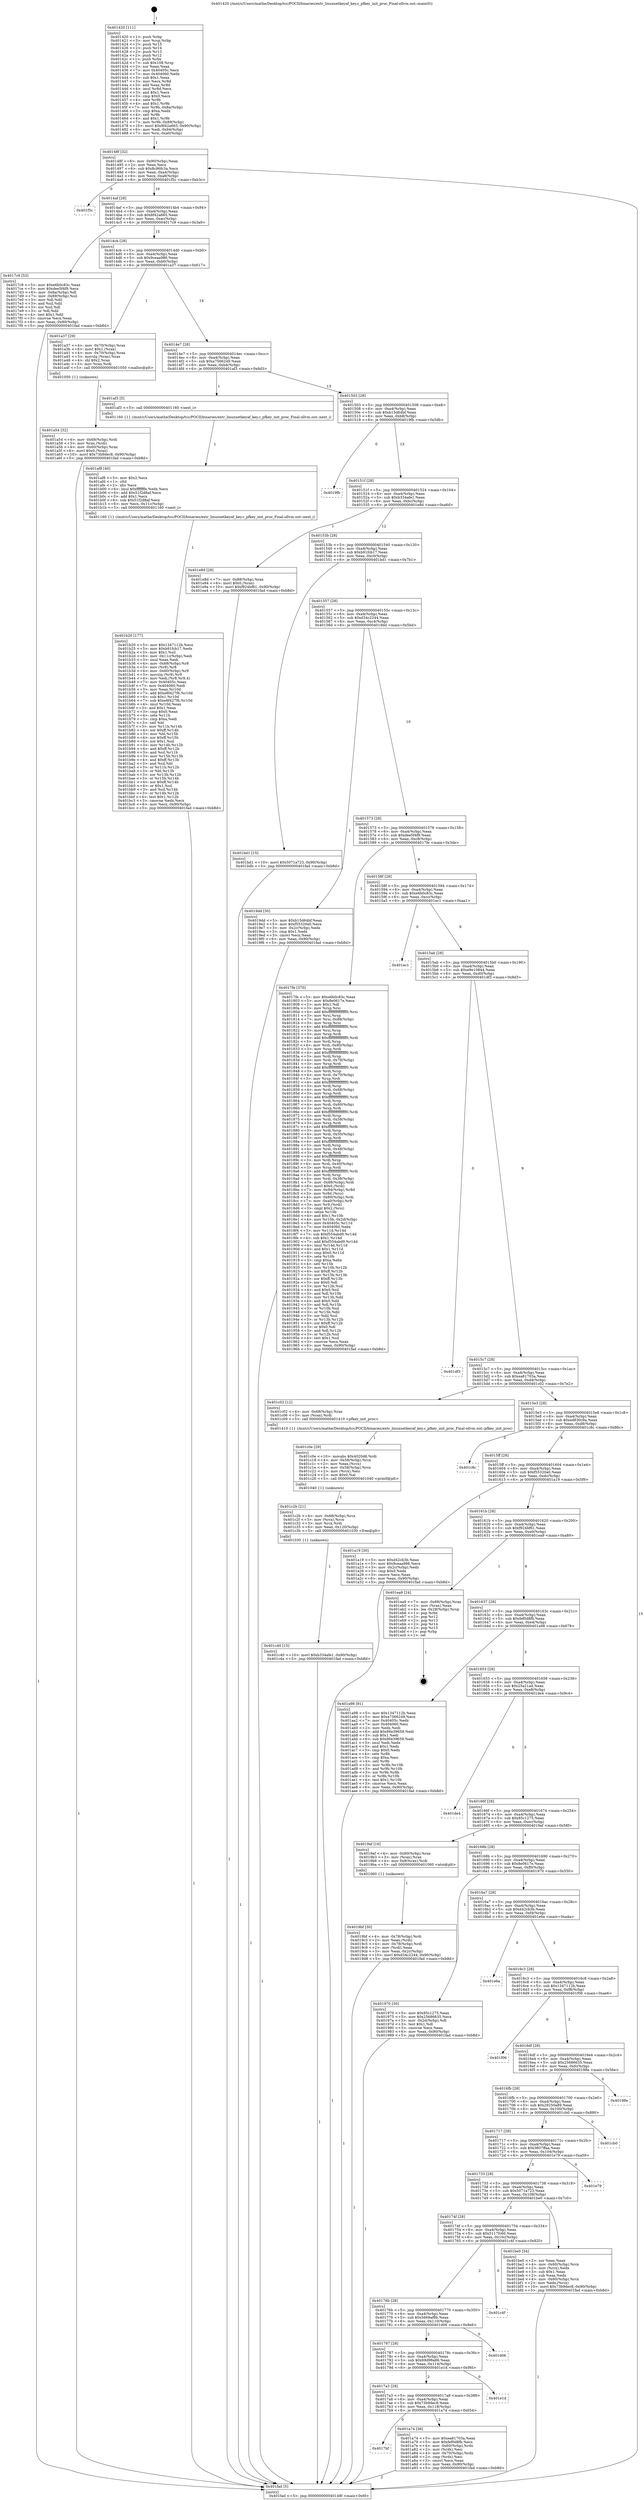 digraph "0x401420" {
  label = "0x401420 (/mnt/c/Users/mathe/Desktop/tcc/POCII/binaries/extr_linuxnetkeyaf_key.c_pfkey_init_proc_Final-ollvm.out::main(0))"
  labelloc = "t"
  node[shape=record]

  Entry [label="",width=0.3,height=0.3,shape=circle,fillcolor=black,style=filled]
  "0x40148f" [label="{
     0x40148f [32]\l
     | [instrs]\l
     &nbsp;&nbsp;0x40148f \<+6\>: mov -0x90(%rbp),%eax\l
     &nbsp;&nbsp;0x401495 \<+2\>: mov %eax,%ecx\l
     &nbsp;&nbsp;0x401497 \<+6\>: sub $0x8c96fc3a,%ecx\l
     &nbsp;&nbsp;0x40149d \<+6\>: mov %eax,-0xa4(%rbp)\l
     &nbsp;&nbsp;0x4014a3 \<+6\>: mov %ecx,-0xa8(%rbp)\l
     &nbsp;&nbsp;0x4014a9 \<+6\>: je 0000000000401f5c \<main+0xb3c\>\l
  }"]
  "0x401f5c" [label="{
     0x401f5c\l
  }", style=dashed]
  "0x4014af" [label="{
     0x4014af [28]\l
     | [instrs]\l
     &nbsp;&nbsp;0x4014af \<+5\>: jmp 00000000004014b4 \<main+0x94\>\l
     &nbsp;&nbsp;0x4014b4 \<+6\>: mov -0xa4(%rbp),%eax\l
     &nbsp;&nbsp;0x4014ba \<+5\>: sub $0x8f42a665,%eax\l
     &nbsp;&nbsp;0x4014bf \<+6\>: mov %eax,-0xac(%rbp)\l
     &nbsp;&nbsp;0x4014c5 \<+6\>: je 00000000004017c9 \<main+0x3a9\>\l
  }"]
  Exit [label="",width=0.3,height=0.3,shape=circle,fillcolor=black,style=filled,peripheries=2]
  "0x4017c9" [label="{
     0x4017c9 [53]\l
     | [instrs]\l
     &nbsp;&nbsp;0x4017c9 \<+5\>: mov $0xe6b0c83c,%eax\l
     &nbsp;&nbsp;0x4017ce \<+5\>: mov $0xdee5f4f9,%ecx\l
     &nbsp;&nbsp;0x4017d3 \<+6\>: mov -0x8a(%rbp),%dl\l
     &nbsp;&nbsp;0x4017d9 \<+7\>: mov -0x89(%rbp),%sil\l
     &nbsp;&nbsp;0x4017e0 \<+3\>: mov %dl,%dil\l
     &nbsp;&nbsp;0x4017e3 \<+3\>: and %sil,%dil\l
     &nbsp;&nbsp;0x4017e6 \<+3\>: xor %sil,%dl\l
     &nbsp;&nbsp;0x4017e9 \<+3\>: or %dl,%dil\l
     &nbsp;&nbsp;0x4017ec \<+4\>: test $0x1,%dil\l
     &nbsp;&nbsp;0x4017f0 \<+3\>: cmovne %ecx,%eax\l
     &nbsp;&nbsp;0x4017f3 \<+6\>: mov %eax,-0x90(%rbp)\l
     &nbsp;&nbsp;0x4017f9 \<+5\>: jmp 0000000000401fad \<main+0xb8d\>\l
  }"]
  "0x4014cb" [label="{
     0x4014cb [28]\l
     | [instrs]\l
     &nbsp;&nbsp;0x4014cb \<+5\>: jmp 00000000004014d0 \<main+0xb0\>\l
     &nbsp;&nbsp;0x4014d0 \<+6\>: mov -0xa4(%rbp),%eax\l
     &nbsp;&nbsp;0x4014d6 \<+5\>: sub $0x9ceaa986,%eax\l
     &nbsp;&nbsp;0x4014db \<+6\>: mov %eax,-0xb0(%rbp)\l
     &nbsp;&nbsp;0x4014e1 \<+6\>: je 0000000000401a37 \<main+0x617\>\l
  }"]
  "0x401fad" [label="{
     0x401fad [5]\l
     | [instrs]\l
     &nbsp;&nbsp;0x401fad \<+5\>: jmp 000000000040148f \<main+0x6f\>\l
  }"]
  "0x401420" [label="{
     0x401420 [111]\l
     | [instrs]\l
     &nbsp;&nbsp;0x401420 \<+1\>: push %rbp\l
     &nbsp;&nbsp;0x401421 \<+3\>: mov %rsp,%rbp\l
     &nbsp;&nbsp;0x401424 \<+2\>: push %r15\l
     &nbsp;&nbsp;0x401426 \<+2\>: push %r14\l
     &nbsp;&nbsp;0x401428 \<+2\>: push %r13\l
     &nbsp;&nbsp;0x40142a \<+2\>: push %r12\l
     &nbsp;&nbsp;0x40142c \<+1\>: push %rbx\l
     &nbsp;&nbsp;0x40142d \<+7\>: sub $0x108,%rsp\l
     &nbsp;&nbsp;0x401434 \<+2\>: xor %eax,%eax\l
     &nbsp;&nbsp;0x401436 \<+7\>: mov 0x40405c,%ecx\l
     &nbsp;&nbsp;0x40143d \<+7\>: mov 0x404060,%edx\l
     &nbsp;&nbsp;0x401444 \<+3\>: sub $0x1,%eax\l
     &nbsp;&nbsp;0x401447 \<+3\>: mov %ecx,%r8d\l
     &nbsp;&nbsp;0x40144a \<+3\>: add %eax,%r8d\l
     &nbsp;&nbsp;0x40144d \<+4\>: imul %r8d,%ecx\l
     &nbsp;&nbsp;0x401451 \<+3\>: and $0x1,%ecx\l
     &nbsp;&nbsp;0x401454 \<+3\>: cmp $0x0,%ecx\l
     &nbsp;&nbsp;0x401457 \<+4\>: sete %r9b\l
     &nbsp;&nbsp;0x40145b \<+4\>: and $0x1,%r9b\l
     &nbsp;&nbsp;0x40145f \<+7\>: mov %r9b,-0x8a(%rbp)\l
     &nbsp;&nbsp;0x401466 \<+3\>: cmp $0xa,%edx\l
     &nbsp;&nbsp;0x401469 \<+4\>: setl %r9b\l
     &nbsp;&nbsp;0x40146d \<+4\>: and $0x1,%r9b\l
     &nbsp;&nbsp;0x401471 \<+7\>: mov %r9b,-0x89(%rbp)\l
     &nbsp;&nbsp;0x401478 \<+10\>: movl $0x8f42a665,-0x90(%rbp)\l
     &nbsp;&nbsp;0x401482 \<+6\>: mov %edi,-0x94(%rbp)\l
     &nbsp;&nbsp;0x401488 \<+7\>: mov %rsi,-0xa0(%rbp)\l
  }"]
  "0x401c40" [label="{
     0x401c40 [15]\l
     | [instrs]\l
     &nbsp;&nbsp;0x401c40 \<+10\>: movl $0xb334afe1,-0x90(%rbp)\l
     &nbsp;&nbsp;0x401c4a \<+5\>: jmp 0000000000401fad \<main+0xb8d\>\l
  }"]
  "0x401a37" [label="{
     0x401a37 [29]\l
     | [instrs]\l
     &nbsp;&nbsp;0x401a37 \<+4\>: mov -0x70(%rbp),%rax\l
     &nbsp;&nbsp;0x401a3b \<+6\>: movl $0x1,(%rax)\l
     &nbsp;&nbsp;0x401a41 \<+4\>: mov -0x70(%rbp),%rax\l
     &nbsp;&nbsp;0x401a45 \<+3\>: movslq (%rax),%rax\l
     &nbsp;&nbsp;0x401a48 \<+4\>: shl $0x2,%rax\l
     &nbsp;&nbsp;0x401a4c \<+3\>: mov %rax,%rdi\l
     &nbsp;&nbsp;0x401a4f \<+5\>: call 0000000000401050 \<malloc@plt\>\l
     | [calls]\l
     &nbsp;&nbsp;0x401050 \{1\} (unknown)\l
  }"]
  "0x4014e7" [label="{
     0x4014e7 [28]\l
     | [instrs]\l
     &nbsp;&nbsp;0x4014e7 \<+5\>: jmp 00000000004014ec \<main+0xcc\>\l
     &nbsp;&nbsp;0x4014ec \<+6\>: mov -0xa4(%rbp),%eax\l
     &nbsp;&nbsp;0x4014f2 \<+5\>: sub $0xa7566249,%eax\l
     &nbsp;&nbsp;0x4014f7 \<+6\>: mov %eax,-0xb4(%rbp)\l
     &nbsp;&nbsp;0x4014fd \<+6\>: je 0000000000401af3 \<main+0x6d3\>\l
  }"]
  "0x401c2b" [label="{
     0x401c2b [21]\l
     | [instrs]\l
     &nbsp;&nbsp;0x401c2b \<+4\>: mov -0x68(%rbp),%rcx\l
     &nbsp;&nbsp;0x401c2f \<+3\>: mov (%rcx),%rcx\l
     &nbsp;&nbsp;0x401c32 \<+3\>: mov %rcx,%rdi\l
     &nbsp;&nbsp;0x401c35 \<+6\>: mov %eax,-0x120(%rbp)\l
     &nbsp;&nbsp;0x401c3b \<+5\>: call 0000000000401030 \<free@plt\>\l
     | [calls]\l
     &nbsp;&nbsp;0x401030 \{1\} (unknown)\l
  }"]
  "0x401af3" [label="{
     0x401af3 [5]\l
     | [instrs]\l
     &nbsp;&nbsp;0x401af3 \<+5\>: call 0000000000401160 \<next_i\>\l
     | [calls]\l
     &nbsp;&nbsp;0x401160 \{1\} (/mnt/c/Users/mathe/Desktop/tcc/POCII/binaries/extr_linuxnetkeyaf_key.c_pfkey_init_proc_Final-ollvm.out::next_i)\l
  }"]
  "0x401503" [label="{
     0x401503 [28]\l
     | [instrs]\l
     &nbsp;&nbsp;0x401503 \<+5\>: jmp 0000000000401508 \<main+0xe8\>\l
     &nbsp;&nbsp;0x401508 \<+6\>: mov -0xa4(%rbp),%eax\l
     &nbsp;&nbsp;0x40150e \<+5\>: sub $0xb15d64bf,%eax\l
     &nbsp;&nbsp;0x401513 \<+6\>: mov %eax,-0xb8(%rbp)\l
     &nbsp;&nbsp;0x401519 \<+6\>: je 00000000004019fb \<main+0x5db\>\l
  }"]
  "0x401c0e" [label="{
     0x401c0e [29]\l
     | [instrs]\l
     &nbsp;&nbsp;0x401c0e \<+10\>: movabs $0x4020d6,%rdi\l
     &nbsp;&nbsp;0x401c18 \<+4\>: mov -0x58(%rbp),%rcx\l
     &nbsp;&nbsp;0x401c1c \<+2\>: mov %eax,(%rcx)\l
     &nbsp;&nbsp;0x401c1e \<+4\>: mov -0x58(%rbp),%rcx\l
     &nbsp;&nbsp;0x401c22 \<+2\>: mov (%rcx),%esi\l
     &nbsp;&nbsp;0x401c24 \<+2\>: mov $0x0,%al\l
     &nbsp;&nbsp;0x401c26 \<+5\>: call 0000000000401040 \<printf@plt\>\l
     | [calls]\l
     &nbsp;&nbsp;0x401040 \{1\} (unknown)\l
  }"]
  "0x4019fb" [label="{
     0x4019fb\l
  }", style=dashed]
  "0x40151f" [label="{
     0x40151f [28]\l
     | [instrs]\l
     &nbsp;&nbsp;0x40151f \<+5\>: jmp 0000000000401524 \<main+0x104\>\l
     &nbsp;&nbsp;0x401524 \<+6\>: mov -0xa4(%rbp),%eax\l
     &nbsp;&nbsp;0x40152a \<+5\>: sub $0xb334afe1,%eax\l
     &nbsp;&nbsp;0x40152f \<+6\>: mov %eax,-0xbc(%rbp)\l
     &nbsp;&nbsp;0x401535 \<+6\>: je 0000000000401e8d \<main+0xa6d\>\l
  }"]
  "0x401b20" [label="{
     0x401b20 [177]\l
     | [instrs]\l
     &nbsp;&nbsp;0x401b20 \<+5\>: mov $0x1347112b,%ecx\l
     &nbsp;&nbsp;0x401b25 \<+5\>: mov $0xb91fcb17,%edx\l
     &nbsp;&nbsp;0x401b2a \<+3\>: mov $0x1,%sil\l
     &nbsp;&nbsp;0x401b2d \<+6\>: mov -0x11c(%rbp),%edi\l
     &nbsp;&nbsp;0x401b33 \<+3\>: imul %eax,%edi\l
     &nbsp;&nbsp;0x401b36 \<+4\>: mov -0x68(%rbp),%r8\l
     &nbsp;&nbsp;0x401b3a \<+3\>: mov (%r8),%r8\l
     &nbsp;&nbsp;0x401b3d \<+4\>: mov -0x60(%rbp),%r9\l
     &nbsp;&nbsp;0x401b41 \<+3\>: movslq (%r9),%r9\l
     &nbsp;&nbsp;0x401b44 \<+4\>: mov %edi,(%r8,%r9,4)\l
     &nbsp;&nbsp;0x401b48 \<+7\>: mov 0x40405c,%eax\l
     &nbsp;&nbsp;0x401b4f \<+7\>: mov 0x404060,%edi\l
     &nbsp;&nbsp;0x401b56 \<+3\>: mov %eax,%r10d\l
     &nbsp;&nbsp;0x401b59 \<+7\>: add $0xe8f427f6,%r10d\l
     &nbsp;&nbsp;0x401b60 \<+4\>: sub $0x1,%r10d\l
     &nbsp;&nbsp;0x401b64 \<+7\>: sub $0xe8f427f6,%r10d\l
     &nbsp;&nbsp;0x401b6b \<+4\>: imul %r10d,%eax\l
     &nbsp;&nbsp;0x401b6f \<+3\>: and $0x1,%eax\l
     &nbsp;&nbsp;0x401b72 \<+3\>: cmp $0x0,%eax\l
     &nbsp;&nbsp;0x401b75 \<+4\>: sete %r11b\l
     &nbsp;&nbsp;0x401b79 \<+3\>: cmp $0xa,%edi\l
     &nbsp;&nbsp;0x401b7c \<+3\>: setl %bl\l
     &nbsp;&nbsp;0x401b7f \<+3\>: mov %r11b,%r14b\l
     &nbsp;&nbsp;0x401b82 \<+4\>: xor $0xff,%r14b\l
     &nbsp;&nbsp;0x401b86 \<+3\>: mov %bl,%r15b\l
     &nbsp;&nbsp;0x401b89 \<+4\>: xor $0xff,%r15b\l
     &nbsp;&nbsp;0x401b8d \<+4\>: xor $0x1,%sil\l
     &nbsp;&nbsp;0x401b91 \<+3\>: mov %r14b,%r12b\l
     &nbsp;&nbsp;0x401b94 \<+4\>: and $0xff,%r12b\l
     &nbsp;&nbsp;0x401b98 \<+3\>: and %sil,%r11b\l
     &nbsp;&nbsp;0x401b9b \<+3\>: mov %r15b,%r13b\l
     &nbsp;&nbsp;0x401b9e \<+4\>: and $0xff,%r13b\l
     &nbsp;&nbsp;0x401ba2 \<+3\>: and %sil,%bl\l
     &nbsp;&nbsp;0x401ba5 \<+3\>: or %r11b,%r12b\l
     &nbsp;&nbsp;0x401ba8 \<+3\>: or %bl,%r13b\l
     &nbsp;&nbsp;0x401bab \<+3\>: xor %r13b,%r12b\l
     &nbsp;&nbsp;0x401bae \<+3\>: or %r15b,%r14b\l
     &nbsp;&nbsp;0x401bb1 \<+4\>: xor $0xff,%r14b\l
     &nbsp;&nbsp;0x401bb5 \<+4\>: or $0x1,%sil\l
     &nbsp;&nbsp;0x401bb9 \<+3\>: and %sil,%r14b\l
     &nbsp;&nbsp;0x401bbc \<+3\>: or %r14b,%r12b\l
     &nbsp;&nbsp;0x401bbf \<+4\>: test $0x1,%r12b\l
     &nbsp;&nbsp;0x401bc3 \<+3\>: cmovne %edx,%ecx\l
     &nbsp;&nbsp;0x401bc6 \<+6\>: mov %ecx,-0x90(%rbp)\l
     &nbsp;&nbsp;0x401bcc \<+5\>: jmp 0000000000401fad \<main+0xb8d\>\l
  }"]
  "0x401e8d" [label="{
     0x401e8d [28]\l
     | [instrs]\l
     &nbsp;&nbsp;0x401e8d \<+7\>: mov -0x88(%rbp),%rax\l
     &nbsp;&nbsp;0x401e94 \<+6\>: movl $0x0,(%rax)\l
     &nbsp;&nbsp;0x401e9a \<+10\>: movl $0xf924bf61,-0x90(%rbp)\l
     &nbsp;&nbsp;0x401ea4 \<+5\>: jmp 0000000000401fad \<main+0xb8d\>\l
  }"]
  "0x40153b" [label="{
     0x40153b [28]\l
     | [instrs]\l
     &nbsp;&nbsp;0x40153b \<+5\>: jmp 0000000000401540 \<main+0x120\>\l
     &nbsp;&nbsp;0x401540 \<+6\>: mov -0xa4(%rbp),%eax\l
     &nbsp;&nbsp;0x401546 \<+5\>: sub $0xb91fcb17,%eax\l
     &nbsp;&nbsp;0x40154b \<+6\>: mov %eax,-0xc0(%rbp)\l
     &nbsp;&nbsp;0x401551 \<+6\>: je 0000000000401bd1 \<main+0x7b1\>\l
  }"]
  "0x401af8" [label="{
     0x401af8 [40]\l
     | [instrs]\l
     &nbsp;&nbsp;0x401af8 \<+5\>: mov $0x2,%ecx\l
     &nbsp;&nbsp;0x401afd \<+1\>: cltd\l
     &nbsp;&nbsp;0x401afe \<+2\>: idiv %ecx\l
     &nbsp;&nbsp;0x401b00 \<+6\>: imul $0xfffffffe,%edx,%ecx\l
     &nbsp;&nbsp;0x401b06 \<+6\>: add $0x51f2d8af,%ecx\l
     &nbsp;&nbsp;0x401b0c \<+3\>: add $0x1,%ecx\l
     &nbsp;&nbsp;0x401b0f \<+6\>: sub $0x51f2d8af,%ecx\l
     &nbsp;&nbsp;0x401b15 \<+6\>: mov %ecx,-0x11c(%rbp)\l
     &nbsp;&nbsp;0x401b1b \<+5\>: call 0000000000401160 \<next_i\>\l
     | [calls]\l
     &nbsp;&nbsp;0x401160 \{1\} (/mnt/c/Users/mathe/Desktop/tcc/POCII/binaries/extr_linuxnetkeyaf_key.c_pfkey_init_proc_Final-ollvm.out::next_i)\l
  }"]
  "0x401bd1" [label="{
     0x401bd1 [15]\l
     | [instrs]\l
     &nbsp;&nbsp;0x401bd1 \<+10\>: movl $0x5071a723,-0x90(%rbp)\l
     &nbsp;&nbsp;0x401bdb \<+5\>: jmp 0000000000401fad \<main+0xb8d\>\l
  }"]
  "0x401557" [label="{
     0x401557 [28]\l
     | [instrs]\l
     &nbsp;&nbsp;0x401557 \<+5\>: jmp 000000000040155c \<main+0x13c\>\l
     &nbsp;&nbsp;0x40155c \<+6\>: mov -0xa4(%rbp),%eax\l
     &nbsp;&nbsp;0x401562 \<+5\>: sub $0xd34c2244,%eax\l
     &nbsp;&nbsp;0x401567 \<+6\>: mov %eax,-0xc4(%rbp)\l
     &nbsp;&nbsp;0x40156d \<+6\>: je 00000000004019dd \<main+0x5bd\>\l
  }"]
  "0x4017bf" [label="{
     0x4017bf\l
  }", style=dashed]
  "0x4019dd" [label="{
     0x4019dd [30]\l
     | [instrs]\l
     &nbsp;&nbsp;0x4019dd \<+5\>: mov $0xb15d64bf,%eax\l
     &nbsp;&nbsp;0x4019e2 \<+5\>: mov $0xf55320a0,%ecx\l
     &nbsp;&nbsp;0x4019e7 \<+3\>: mov -0x2c(%rbp),%edx\l
     &nbsp;&nbsp;0x4019ea \<+3\>: cmp $0x1,%edx\l
     &nbsp;&nbsp;0x4019ed \<+3\>: cmovl %ecx,%eax\l
     &nbsp;&nbsp;0x4019f0 \<+6\>: mov %eax,-0x90(%rbp)\l
     &nbsp;&nbsp;0x4019f6 \<+5\>: jmp 0000000000401fad \<main+0xb8d\>\l
  }"]
  "0x401573" [label="{
     0x401573 [28]\l
     | [instrs]\l
     &nbsp;&nbsp;0x401573 \<+5\>: jmp 0000000000401578 \<main+0x158\>\l
     &nbsp;&nbsp;0x401578 \<+6\>: mov -0xa4(%rbp),%eax\l
     &nbsp;&nbsp;0x40157e \<+5\>: sub $0xdee5f4f9,%eax\l
     &nbsp;&nbsp;0x401583 \<+6\>: mov %eax,-0xc8(%rbp)\l
     &nbsp;&nbsp;0x401589 \<+6\>: je 00000000004017fe \<main+0x3de\>\l
  }"]
  "0x401a74" [label="{
     0x401a74 [36]\l
     | [instrs]\l
     &nbsp;&nbsp;0x401a74 \<+5\>: mov $0xea81703a,%eax\l
     &nbsp;&nbsp;0x401a79 \<+5\>: mov $0xfef0d8fb,%ecx\l
     &nbsp;&nbsp;0x401a7e \<+4\>: mov -0x60(%rbp),%rdx\l
     &nbsp;&nbsp;0x401a82 \<+2\>: mov (%rdx),%esi\l
     &nbsp;&nbsp;0x401a84 \<+4\>: mov -0x70(%rbp),%rdx\l
     &nbsp;&nbsp;0x401a88 \<+2\>: cmp (%rdx),%esi\l
     &nbsp;&nbsp;0x401a8a \<+3\>: cmovl %ecx,%eax\l
     &nbsp;&nbsp;0x401a8d \<+6\>: mov %eax,-0x90(%rbp)\l
     &nbsp;&nbsp;0x401a93 \<+5\>: jmp 0000000000401fad \<main+0xb8d\>\l
  }"]
  "0x4017fe" [label="{
     0x4017fe [370]\l
     | [instrs]\l
     &nbsp;&nbsp;0x4017fe \<+5\>: mov $0xe6b0c83c,%eax\l
     &nbsp;&nbsp;0x401803 \<+5\>: mov $0x8e0617e,%ecx\l
     &nbsp;&nbsp;0x401808 \<+2\>: mov $0x1,%dl\l
     &nbsp;&nbsp;0x40180a \<+3\>: mov %rsp,%rsi\l
     &nbsp;&nbsp;0x40180d \<+4\>: add $0xfffffffffffffff0,%rsi\l
     &nbsp;&nbsp;0x401811 \<+3\>: mov %rsi,%rsp\l
     &nbsp;&nbsp;0x401814 \<+7\>: mov %rsi,-0x88(%rbp)\l
     &nbsp;&nbsp;0x40181b \<+3\>: mov %rsp,%rsi\l
     &nbsp;&nbsp;0x40181e \<+4\>: add $0xfffffffffffffff0,%rsi\l
     &nbsp;&nbsp;0x401822 \<+3\>: mov %rsi,%rsp\l
     &nbsp;&nbsp;0x401825 \<+3\>: mov %rsp,%rdi\l
     &nbsp;&nbsp;0x401828 \<+4\>: add $0xfffffffffffffff0,%rdi\l
     &nbsp;&nbsp;0x40182c \<+3\>: mov %rdi,%rsp\l
     &nbsp;&nbsp;0x40182f \<+4\>: mov %rdi,-0x80(%rbp)\l
     &nbsp;&nbsp;0x401833 \<+3\>: mov %rsp,%rdi\l
     &nbsp;&nbsp;0x401836 \<+4\>: add $0xfffffffffffffff0,%rdi\l
     &nbsp;&nbsp;0x40183a \<+3\>: mov %rdi,%rsp\l
     &nbsp;&nbsp;0x40183d \<+4\>: mov %rdi,-0x78(%rbp)\l
     &nbsp;&nbsp;0x401841 \<+3\>: mov %rsp,%rdi\l
     &nbsp;&nbsp;0x401844 \<+4\>: add $0xfffffffffffffff0,%rdi\l
     &nbsp;&nbsp;0x401848 \<+3\>: mov %rdi,%rsp\l
     &nbsp;&nbsp;0x40184b \<+4\>: mov %rdi,-0x70(%rbp)\l
     &nbsp;&nbsp;0x40184f \<+3\>: mov %rsp,%rdi\l
     &nbsp;&nbsp;0x401852 \<+4\>: add $0xfffffffffffffff0,%rdi\l
     &nbsp;&nbsp;0x401856 \<+3\>: mov %rdi,%rsp\l
     &nbsp;&nbsp;0x401859 \<+4\>: mov %rdi,-0x68(%rbp)\l
     &nbsp;&nbsp;0x40185d \<+3\>: mov %rsp,%rdi\l
     &nbsp;&nbsp;0x401860 \<+4\>: add $0xfffffffffffffff0,%rdi\l
     &nbsp;&nbsp;0x401864 \<+3\>: mov %rdi,%rsp\l
     &nbsp;&nbsp;0x401867 \<+4\>: mov %rdi,-0x60(%rbp)\l
     &nbsp;&nbsp;0x40186b \<+3\>: mov %rsp,%rdi\l
     &nbsp;&nbsp;0x40186e \<+4\>: add $0xfffffffffffffff0,%rdi\l
     &nbsp;&nbsp;0x401872 \<+3\>: mov %rdi,%rsp\l
     &nbsp;&nbsp;0x401875 \<+4\>: mov %rdi,-0x58(%rbp)\l
     &nbsp;&nbsp;0x401879 \<+3\>: mov %rsp,%rdi\l
     &nbsp;&nbsp;0x40187c \<+4\>: add $0xfffffffffffffff0,%rdi\l
     &nbsp;&nbsp;0x401880 \<+3\>: mov %rdi,%rsp\l
     &nbsp;&nbsp;0x401883 \<+4\>: mov %rdi,-0x50(%rbp)\l
     &nbsp;&nbsp;0x401887 \<+3\>: mov %rsp,%rdi\l
     &nbsp;&nbsp;0x40188a \<+4\>: add $0xfffffffffffffff0,%rdi\l
     &nbsp;&nbsp;0x40188e \<+3\>: mov %rdi,%rsp\l
     &nbsp;&nbsp;0x401891 \<+4\>: mov %rdi,-0x48(%rbp)\l
     &nbsp;&nbsp;0x401895 \<+3\>: mov %rsp,%rdi\l
     &nbsp;&nbsp;0x401898 \<+4\>: add $0xfffffffffffffff0,%rdi\l
     &nbsp;&nbsp;0x40189c \<+3\>: mov %rdi,%rsp\l
     &nbsp;&nbsp;0x40189f \<+4\>: mov %rdi,-0x40(%rbp)\l
     &nbsp;&nbsp;0x4018a3 \<+3\>: mov %rsp,%rdi\l
     &nbsp;&nbsp;0x4018a6 \<+4\>: add $0xfffffffffffffff0,%rdi\l
     &nbsp;&nbsp;0x4018aa \<+3\>: mov %rdi,%rsp\l
     &nbsp;&nbsp;0x4018ad \<+4\>: mov %rdi,-0x38(%rbp)\l
     &nbsp;&nbsp;0x4018b1 \<+7\>: mov -0x88(%rbp),%rdi\l
     &nbsp;&nbsp;0x4018b8 \<+6\>: movl $0x0,(%rdi)\l
     &nbsp;&nbsp;0x4018be \<+7\>: mov -0x94(%rbp),%r8d\l
     &nbsp;&nbsp;0x4018c5 \<+3\>: mov %r8d,(%rsi)\l
     &nbsp;&nbsp;0x4018c8 \<+4\>: mov -0x80(%rbp),%rdi\l
     &nbsp;&nbsp;0x4018cc \<+7\>: mov -0xa0(%rbp),%r9\l
     &nbsp;&nbsp;0x4018d3 \<+3\>: mov %r9,(%rdi)\l
     &nbsp;&nbsp;0x4018d6 \<+3\>: cmpl $0x2,(%rsi)\l
     &nbsp;&nbsp;0x4018d9 \<+4\>: setne %r10b\l
     &nbsp;&nbsp;0x4018dd \<+4\>: and $0x1,%r10b\l
     &nbsp;&nbsp;0x4018e1 \<+4\>: mov %r10b,-0x2d(%rbp)\l
     &nbsp;&nbsp;0x4018e5 \<+8\>: mov 0x40405c,%r11d\l
     &nbsp;&nbsp;0x4018ed \<+7\>: mov 0x404060,%ebx\l
     &nbsp;&nbsp;0x4018f4 \<+3\>: mov %r11d,%r14d\l
     &nbsp;&nbsp;0x4018f7 \<+7\>: sub $0xf554abd9,%r14d\l
     &nbsp;&nbsp;0x4018fe \<+4\>: sub $0x1,%r14d\l
     &nbsp;&nbsp;0x401902 \<+7\>: add $0xf554abd9,%r14d\l
     &nbsp;&nbsp;0x401909 \<+4\>: imul %r14d,%r11d\l
     &nbsp;&nbsp;0x40190d \<+4\>: and $0x1,%r11d\l
     &nbsp;&nbsp;0x401911 \<+4\>: cmp $0x0,%r11d\l
     &nbsp;&nbsp;0x401915 \<+4\>: sete %r10b\l
     &nbsp;&nbsp;0x401919 \<+3\>: cmp $0xa,%ebx\l
     &nbsp;&nbsp;0x40191c \<+4\>: setl %r15b\l
     &nbsp;&nbsp;0x401920 \<+3\>: mov %r10b,%r12b\l
     &nbsp;&nbsp;0x401923 \<+4\>: xor $0xff,%r12b\l
     &nbsp;&nbsp;0x401927 \<+3\>: mov %r15b,%r13b\l
     &nbsp;&nbsp;0x40192a \<+4\>: xor $0xff,%r13b\l
     &nbsp;&nbsp;0x40192e \<+3\>: xor $0x0,%dl\l
     &nbsp;&nbsp;0x401931 \<+3\>: mov %r12b,%sil\l
     &nbsp;&nbsp;0x401934 \<+4\>: and $0x0,%sil\l
     &nbsp;&nbsp;0x401938 \<+3\>: and %dl,%r10b\l
     &nbsp;&nbsp;0x40193b \<+3\>: mov %r13b,%dil\l
     &nbsp;&nbsp;0x40193e \<+4\>: and $0x0,%dil\l
     &nbsp;&nbsp;0x401942 \<+3\>: and %dl,%r15b\l
     &nbsp;&nbsp;0x401945 \<+3\>: or %r10b,%sil\l
     &nbsp;&nbsp;0x401948 \<+3\>: or %r15b,%dil\l
     &nbsp;&nbsp;0x40194b \<+3\>: xor %dil,%sil\l
     &nbsp;&nbsp;0x40194e \<+3\>: or %r13b,%r12b\l
     &nbsp;&nbsp;0x401951 \<+4\>: xor $0xff,%r12b\l
     &nbsp;&nbsp;0x401955 \<+3\>: or $0x0,%dl\l
     &nbsp;&nbsp;0x401958 \<+3\>: and %dl,%r12b\l
     &nbsp;&nbsp;0x40195b \<+3\>: or %r12b,%sil\l
     &nbsp;&nbsp;0x40195e \<+4\>: test $0x1,%sil\l
     &nbsp;&nbsp;0x401962 \<+3\>: cmovne %ecx,%eax\l
     &nbsp;&nbsp;0x401965 \<+6\>: mov %eax,-0x90(%rbp)\l
     &nbsp;&nbsp;0x40196b \<+5\>: jmp 0000000000401fad \<main+0xb8d\>\l
  }"]
  "0x40158f" [label="{
     0x40158f [28]\l
     | [instrs]\l
     &nbsp;&nbsp;0x40158f \<+5\>: jmp 0000000000401594 \<main+0x174\>\l
     &nbsp;&nbsp;0x401594 \<+6\>: mov -0xa4(%rbp),%eax\l
     &nbsp;&nbsp;0x40159a \<+5\>: sub $0xe6b0c83c,%eax\l
     &nbsp;&nbsp;0x40159f \<+6\>: mov %eax,-0xcc(%rbp)\l
     &nbsp;&nbsp;0x4015a5 \<+6\>: je 0000000000401ec1 \<main+0xaa1\>\l
  }"]
  "0x4017a3" [label="{
     0x4017a3 [28]\l
     | [instrs]\l
     &nbsp;&nbsp;0x4017a3 \<+5\>: jmp 00000000004017a8 \<main+0x388\>\l
     &nbsp;&nbsp;0x4017a8 \<+6\>: mov -0xa4(%rbp),%eax\l
     &nbsp;&nbsp;0x4017ae \<+5\>: sub $0x73b9dec8,%eax\l
     &nbsp;&nbsp;0x4017b3 \<+6\>: mov %eax,-0x118(%rbp)\l
     &nbsp;&nbsp;0x4017b9 \<+6\>: je 0000000000401a74 \<main+0x654\>\l
  }"]
  "0x401e1d" [label="{
     0x401e1d\l
  }", style=dashed]
  "0x401ec1" [label="{
     0x401ec1\l
  }", style=dashed]
  "0x4015ab" [label="{
     0x4015ab [28]\l
     | [instrs]\l
     &nbsp;&nbsp;0x4015ab \<+5\>: jmp 00000000004015b0 \<main+0x190\>\l
     &nbsp;&nbsp;0x4015b0 \<+6\>: mov -0xa4(%rbp),%eax\l
     &nbsp;&nbsp;0x4015b6 \<+5\>: sub $0xe9e10844,%eax\l
     &nbsp;&nbsp;0x4015bb \<+6\>: mov %eax,-0xd0(%rbp)\l
     &nbsp;&nbsp;0x4015c1 \<+6\>: je 0000000000401df3 \<main+0x9d3\>\l
  }"]
  "0x401787" [label="{
     0x401787 [28]\l
     | [instrs]\l
     &nbsp;&nbsp;0x401787 \<+5\>: jmp 000000000040178c \<main+0x36c\>\l
     &nbsp;&nbsp;0x40178c \<+6\>: mov -0xa4(%rbp),%eax\l
     &nbsp;&nbsp;0x401792 \<+5\>: sub $0x69d98a86,%eax\l
     &nbsp;&nbsp;0x401797 \<+6\>: mov %eax,-0x114(%rbp)\l
     &nbsp;&nbsp;0x40179d \<+6\>: je 0000000000401e1d \<main+0x9fd\>\l
  }"]
  "0x401df3" [label="{
     0x401df3\l
  }", style=dashed]
  "0x4015c7" [label="{
     0x4015c7 [28]\l
     | [instrs]\l
     &nbsp;&nbsp;0x4015c7 \<+5\>: jmp 00000000004015cc \<main+0x1ac\>\l
     &nbsp;&nbsp;0x4015cc \<+6\>: mov -0xa4(%rbp),%eax\l
     &nbsp;&nbsp;0x4015d2 \<+5\>: sub $0xea81703a,%eax\l
     &nbsp;&nbsp;0x4015d7 \<+6\>: mov %eax,-0xd4(%rbp)\l
     &nbsp;&nbsp;0x4015dd \<+6\>: je 0000000000401c02 \<main+0x7e2\>\l
  }"]
  "0x401d06" [label="{
     0x401d06\l
  }", style=dashed]
  "0x401c02" [label="{
     0x401c02 [12]\l
     | [instrs]\l
     &nbsp;&nbsp;0x401c02 \<+4\>: mov -0x68(%rbp),%rax\l
     &nbsp;&nbsp;0x401c06 \<+3\>: mov (%rax),%rdi\l
     &nbsp;&nbsp;0x401c09 \<+5\>: call 0000000000401410 \<pfkey_init_proc\>\l
     | [calls]\l
     &nbsp;&nbsp;0x401410 \{1\} (/mnt/c/Users/mathe/Desktop/tcc/POCII/binaries/extr_linuxnetkeyaf_key.c_pfkey_init_proc_Final-ollvm.out::pfkey_init_proc)\l
  }"]
  "0x4015e3" [label="{
     0x4015e3 [28]\l
     | [instrs]\l
     &nbsp;&nbsp;0x4015e3 \<+5\>: jmp 00000000004015e8 \<main+0x1c8\>\l
     &nbsp;&nbsp;0x4015e8 \<+6\>: mov -0xa4(%rbp),%eax\l
     &nbsp;&nbsp;0x4015ee \<+5\>: sub $0xed830c9a,%eax\l
     &nbsp;&nbsp;0x4015f3 \<+6\>: mov %eax,-0xd8(%rbp)\l
     &nbsp;&nbsp;0x4015f9 \<+6\>: je 0000000000401c8c \<main+0x86c\>\l
  }"]
  "0x40176b" [label="{
     0x40176b [28]\l
     | [instrs]\l
     &nbsp;&nbsp;0x40176b \<+5\>: jmp 0000000000401770 \<main+0x350\>\l
     &nbsp;&nbsp;0x401770 \<+6\>: mov -0xa4(%rbp),%eax\l
     &nbsp;&nbsp;0x401776 \<+5\>: sub $0x5669af8b,%eax\l
     &nbsp;&nbsp;0x40177b \<+6\>: mov %eax,-0x110(%rbp)\l
     &nbsp;&nbsp;0x401781 \<+6\>: je 0000000000401d06 \<main+0x8e6\>\l
  }"]
  "0x401c8c" [label="{
     0x401c8c\l
  }", style=dashed]
  "0x4015ff" [label="{
     0x4015ff [28]\l
     | [instrs]\l
     &nbsp;&nbsp;0x4015ff \<+5\>: jmp 0000000000401604 \<main+0x1e4\>\l
     &nbsp;&nbsp;0x401604 \<+6\>: mov -0xa4(%rbp),%eax\l
     &nbsp;&nbsp;0x40160a \<+5\>: sub $0xf55320a0,%eax\l
     &nbsp;&nbsp;0x40160f \<+6\>: mov %eax,-0xdc(%rbp)\l
     &nbsp;&nbsp;0x401615 \<+6\>: je 0000000000401a19 \<main+0x5f9\>\l
  }"]
  "0x401c4f" [label="{
     0x401c4f\l
  }", style=dashed]
  "0x401a19" [label="{
     0x401a19 [30]\l
     | [instrs]\l
     &nbsp;&nbsp;0x401a19 \<+5\>: mov $0xd42cb3b,%eax\l
     &nbsp;&nbsp;0x401a1e \<+5\>: mov $0x9ceaa986,%ecx\l
     &nbsp;&nbsp;0x401a23 \<+3\>: mov -0x2c(%rbp),%edx\l
     &nbsp;&nbsp;0x401a26 \<+3\>: cmp $0x0,%edx\l
     &nbsp;&nbsp;0x401a29 \<+3\>: cmove %ecx,%eax\l
     &nbsp;&nbsp;0x401a2c \<+6\>: mov %eax,-0x90(%rbp)\l
     &nbsp;&nbsp;0x401a32 \<+5\>: jmp 0000000000401fad \<main+0xb8d\>\l
  }"]
  "0x40161b" [label="{
     0x40161b [28]\l
     | [instrs]\l
     &nbsp;&nbsp;0x40161b \<+5\>: jmp 0000000000401620 \<main+0x200\>\l
     &nbsp;&nbsp;0x401620 \<+6\>: mov -0xa4(%rbp),%eax\l
     &nbsp;&nbsp;0x401626 \<+5\>: sub $0xf924bf61,%eax\l
     &nbsp;&nbsp;0x40162b \<+6\>: mov %eax,-0xe0(%rbp)\l
     &nbsp;&nbsp;0x401631 \<+6\>: je 0000000000401ea9 \<main+0xa89\>\l
  }"]
  "0x40174f" [label="{
     0x40174f [28]\l
     | [instrs]\l
     &nbsp;&nbsp;0x40174f \<+5\>: jmp 0000000000401754 \<main+0x334\>\l
     &nbsp;&nbsp;0x401754 \<+6\>: mov -0xa4(%rbp),%eax\l
     &nbsp;&nbsp;0x40175a \<+5\>: sub $0x5117fc60,%eax\l
     &nbsp;&nbsp;0x40175f \<+6\>: mov %eax,-0x10c(%rbp)\l
     &nbsp;&nbsp;0x401765 \<+6\>: je 0000000000401c4f \<main+0x82f\>\l
  }"]
  "0x401ea9" [label="{
     0x401ea9 [24]\l
     | [instrs]\l
     &nbsp;&nbsp;0x401ea9 \<+7\>: mov -0x88(%rbp),%rax\l
     &nbsp;&nbsp;0x401eb0 \<+2\>: mov (%rax),%eax\l
     &nbsp;&nbsp;0x401eb2 \<+4\>: lea -0x28(%rbp),%rsp\l
     &nbsp;&nbsp;0x401eb6 \<+1\>: pop %rbx\l
     &nbsp;&nbsp;0x401eb7 \<+2\>: pop %r12\l
     &nbsp;&nbsp;0x401eb9 \<+2\>: pop %r13\l
     &nbsp;&nbsp;0x401ebb \<+2\>: pop %r14\l
     &nbsp;&nbsp;0x401ebd \<+2\>: pop %r15\l
     &nbsp;&nbsp;0x401ebf \<+1\>: pop %rbp\l
     &nbsp;&nbsp;0x401ec0 \<+1\>: ret\l
  }"]
  "0x401637" [label="{
     0x401637 [28]\l
     | [instrs]\l
     &nbsp;&nbsp;0x401637 \<+5\>: jmp 000000000040163c \<main+0x21c\>\l
     &nbsp;&nbsp;0x40163c \<+6\>: mov -0xa4(%rbp),%eax\l
     &nbsp;&nbsp;0x401642 \<+5\>: sub $0xfef0d8fb,%eax\l
     &nbsp;&nbsp;0x401647 \<+6\>: mov %eax,-0xe4(%rbp)\l
     &nbsp;&nbsp;0x40164d \<+6\>: je 0000000000401a98 \<main+0x678\>\l
  }"]
  "0x401be0" [label="{
     0x401be0 [34]\l
     | [instrs]\l
     &nbsp;&nbsp;0x401be0 \<+2\>: xor %eax,%eax\l
     &nbsp;&nbsp;0x401be2 \<+4\>: mov -0x60(%rbp),%rcx\l
     &nbsp;&nbsp;0x401be6 \<+2\>: mov (%rcx),%edx\l
     &nbsp;&nbsp;0x401be8 \<+3\>: sub $0x1,%eax\l
     &nbsp;&nbsp;0x401beb \<+2\>: sub %eax,%edx\l
     &nbsp;&nbsp;0x401bed \<+4\>: mov -0x60(%rbp),%rcx\l
     &nbsp;&nbsp;0x401bf1 \<+2\>: mov %edx,(%rcx)\l
     &nbsp;&nbsp;0x401bf3 \<+10\>: movl $0x73b9dec8,-0x90(%rbp)\l
     &nbsp;&nbsp;0x401bfd \<+5\>: jmp 0000000000401fad \<main+0xb8d\>\l
  }"]
  "0x401a98" [label="{
     0x401a98 [91]\l
     | [instrs]\l
     &nbsp;&nbsp;0x401a98 \<+5\>: mov $0x1347112b,%eax\l
     &nbsp;&nbsp;0x401a9d \<+5\>: mov $0xa7566249,%ecx\l
     &nbsp;&nbsp;0x401aa2 \<+7\>: mov 0x40405c,%edx\l
     &nbsp;&nbsp;0x401aa9 \<+7\>: mov 0x404060,%esi\l
     &nbsp;&nbsp;0x401ab0 \<+2\>: mov %edx,%edi\l
     &nbsp;&nbsp;0x401ab2 \<+6\>: add $0x86e39659,%edi\l
     &nbsp;&nbsp;0x401ab8 \<+3\>: sub $0x1,%edi\l
     &nbsp;&nbsp;0x401abb \<+6\>: sub $0x86e39659,%edi\l
     &nbsp;&nbsp;0x401ac1 \<+3\>: imul %edi,%edx\l
     &nbsp;&nbsp;0x401ac4 \<+3\>: and $0x1,%edx\l
     &nbsp;&nbsp;0x401ac7 \<+3\>: cmp $0x0,%edx\l
     &nbsp;&nbsp;0x401aca \<+4\>: sete %r8b\l
     &nbsp;&nbsp;0x401ace \<+3\>: cmp $0xa,%esi\l
     &nbsp;&nbsp;0x401ad1 \<+4\>: setl %r9b\l
     &nbsp;&nbsp;0x401ad5 \<+3\>: mov %r8b,%r10b\l
     &nbsp;&nbsp;0x401ad8 \<+3\>: and %r9b,%r10b\l
     &nbsp;&nbsp;0x401adb \<+3\>: xor %r9b,%r8b\l
     &nbsp;&nbsp;0x401ade \<+3\>: or %r8b,%r10b\l
     &nbsp;&nbsp;0x401ae1 \<+4\>: test $0x1,%r10b\l
     &nbsp;&nbsp;0x401ae5 \<+3\>: cmovne %ecx,%eax\l
     &nbsp;&nbsp;0x401ae8 \<+6\>: mov %eax,-0x90(%rbp)\l
     &nbsp;&nbsp;0x401aee \<+5\>: jmp 0000000000401fad \<main+0xb8d\>\l
  }"]
  "0x401653" [label="{
     0x401653 [28]\l
     | [instrs]\l
     &nbsp;&nbsp;0x401653 \<+5\>: jmp 0000000000401658 \<main+0x238\>\l
     &nbsp;&nbsp;0x401658 \<+6\>: mov -0xa4(%rbp),%eax\l
     &nbsp;&nbsp;0x40165e \<+5\>: sub $0x25a21ad,%eax\l
     &nbsp;&nbsp;0x401663 \<+6\>: mov %eax,-0xe8(%rbp)\l
     &nbsp;&nbsp;0x401669 \<+6\>: je 0000000000401de4 \<main+0x9c4\>\l
  }"]
  "0x401733" [label="{
     0x401733 [28]\l
     | [instrs]\l
     &nbsp;&nbsp;0x401733 \<+5\>: jmp 0000000000401738 \<main+0x318\>\l
     &nbsp;&nbsp;0x401738 \<+6\>: mov -0xa4(%rbp),%eax\l
     &nbsp;&nbsp;0x40173e \<+5\>: sub $0x5071a723,%eax\l
     &nbsp;&nbsp;0x401743 \<+6\>: mov %eax,-0x108(%rbp)\l
     &nbsp;&nbsp;0x401749 \<+6\>: je 0000000000401be0 \<main+0x7c0\>\l
  }"]
  "0x401de4" [label="{
     0x401de4\l
  }", style=dashed]
  "0x40166f" [label="{
     0x40166f [28]\l
     | [instrs]\l
     &nbsp;&nbsp;0x40166f \<+5\>: jmp 0000000000401674 \<main+0x254\>\l
     &nbsp;&nbsp;0x401674 \<+6\>: mov -0xa4(%rbp),%eax\l
     &nbsp;&nbsp;0x40167a \<+5\>: sub $0x85c1275,%eax\l
     &nbsp;&nbsp;0x40167f \<+6\>: mov %eax,-0xec(%rbp)\l
     &nbsp;&nbsp;0x401685 \<+6\>: je 00000000004019af \<main+0x58f\>\l
  }"]
  "0x401e79" [label="{
     0x401e79\l
  }", style=dashed]
  "0x4019af" [label="{
     0x4019af [16]\l
     | [instrs]\l
     &nbsp;&nbsp;0x4019af \<+4\>: mov -0x80(%rbp),%rax\l
     &nbsp;&nbsp;0x4019b3 \<+3\>: mov (%rax),%rax\l
     &nbsp;&nbsp;0x4019b6 \<+4\>: mov 0x8(%rax),%rdi\l
     &nbsp;&nbsp;0x4019ba \<+5\>: call 0000000000401060 \<atoi@plt\>\l
     | [calls]\l
     &nbsp;&nbsp;0x401060 \{1\} (unknown)\l
  }"]
  "0x40168b" [label="{
     0x40168b [28]\l
     | [instrs]\l
     &nbsp;&nbsp;0x40168b \<+5\>: jmp 0000000000401690 \<main+0x270\>\l
     &nbsp;&nbsp;0x401690 \<+6\>: mov -0xa4(%rbp),%eax\l
     &nbsp;&nbsp;0x401696 \<+5\>: sub $0x8e0617e,%eax\l
     &nbsp;&nbsp;0x40169b \<+6\>: mov %eax,-0xf0(%rbp)\l
     &nbsp;&nbsp;0x4016a1 \<+6\>: je 0000000000401970 \<main+0x550\>\l
  }"]
  "0x401717" [label="{
     0x401717 [28]\l
     | [instrs]\l
     &nbsp;&nbsp;0x401717 \<+5\>: jmp 000000000040171c \<main+0x2fc\>\l
     &nbsp;&nbsp;0x40171c \<+6\>: mov -0xa4(%rbp),%eax\l
     &nbsp;&nbsp;0x401722 \<+5\>: sub $0x3607ffaa,%eax\l
     &nbsp;&nbsp;0x401727 \<+6\>: mov %eax,-0x104(%rbp)\l
     &nbsp;&nbsp;0x40172d \<+6\>: je 0000000000401e79 \<main+0xa59\>\l
  }"]
  "0x401970" [label="{
     0x401970 [30]\l
     | [instrs]\l
     &nbsp;&nbsp;0x401970 \<+5\>: mov $0x85c1275,%eax\l
     &nbsp;&nbsp;0x401975 \<+5\>: mov $0x25686635,%ecx\l
     &nbsp;&nbsp;0x40197a \<+3\>: mov -0x2d(%rbp),%dl\l
     &nbsp;&nbsp;0x40197d \<+3\>: test $0x1,%dl\l
     &nbsp;&nbsp;0x401980 \<+3\>: cmovne %ecx,%eax\l
     &nbsp;&nbsp;0x401983 \<+6\>: mov %eax,-0x90(%rbp)\l
     &nbsp;&nbsp;0x401989 \<+5\>: jmp 0000000000401fad \<main+0xb8d\>\l
  }"]
  "0x4016a7" [label="{
     0x4016a7 [28]\l
     | [instrs]\l
     &nbsp;&nbsp;0x4016a7 \<+5\>: jmp 00000000004016ac \<main+0x28c\>\l
     &nbsp;&nbsp;0x4016ac \<+6\>: mov -0xa4(%rbp),%eax\l
     &nbsp;&nbsp;0x4016b2 \<+5\>: sub $0xd42cb3b,%eax\l
     &nbsp;&nbsp;0x4016b7 \<+6\>: mov %eax,-0xf4(%rbp)\l
     &nbsp;&nbsp;0x4016bd \<+6\>: je 0000000000401e6a \<main+0xa4a\>\l
  }"]
  "0x4019bf" [label="{
     0x4019bf [30]\l
     | [instrs]\l
     &nbsp;&nbsp;0x4019bf \<+4\>: mov -0x78(%rbp),%rdi\l
     &nbsp;&nbsp;0x4019c3 \<+2\>: mov %eax,(%rdi)\l
     &nbsp;&nbsp;0x4019c5 \<+4\>: mov -0x78(%rbp),%rdi\l
     &nbsp;&nbsp;0x4019c9 \<+2\>: mov (%rdi),%eax\l
     &nbsp;&nbsp;0x4019cb \<+3\>: mov %eax,-0x2c(%rbp)\l
     &nbsp;&nbsp;0x4019ce \<+10\>: movl $0xd34c2244,-0x90(%rbp)\l
     &nbsp;&nbsp;0x4019d8 \<+5\>: jmp 0000000000401fad \<main+0xb8d\>\l
  }"]
  "0x401a54" [label="{
     0x401a54 [32]\l
     | [instrs]\l
     &nbsp;&nbsp;0x401a54 \<+4\>: mov -0x68(%rbp),%rdi\l
     &nbsp;&nbsp;0x401a58 \<+3\>: mov %rax,(%rdi)\l
     &nbsp;&nbsp;0x401a5b \<+4\>: mov -0x60(%rbp),%rax\l
     &nbsp;&nbsp;0x401a5f \<+6\>: movl $0x0,(%rax)\l
     &nbsp;&nbsp;0x401a65 \<+10\>: movl $0x73b9dec8,-0x90(%rbp)\l
     &nbsp;&nbsp;0x401a6f \<+5\>: jmp 0000000000401fad \<main+0xb8d\>\l
  }"]
  "0x401cb0" [label="{
     0x401cb0\l
  }", style=dashed]
  "0x401e6a" [label="{
     0x401e6a\l
  }", style=dashed]
  "0x4016c3" [label="{
     0x4016c3 [28]\l
     | [instrs]\l
     &nbsp;&nbsp;0x4016c3 \<+5\>: jmp 00000000004016c8 \<main+0x2a8\>\l
     &nbsp;&nbsp;0x4016c8 \<+6\>: mov -0xa4(%rbp),%eax\l
     &nbsp;&nbsp;0x4016ce \<+5\>: sub $0x1347112b,%eax\l
     &nbsp;&nbsp;0x4016d3 \<+6\>: mov %eax,-0xf8(%rbp)\l
     &nbsp;&nbsp;0x4016d9 \<+6\>: je 0000000000401f06 \<main+0xae6\>\l
  }"]
  "0x4016fb" [label="{
     0x4016fb [28]\l
     | [instrs]\l
     &nbsp;&nbsp;0x4016fb \<+5\>: jmp 0000000000401700 \<main+0x2e0\>\l
     &nbsp;&nbsp;0x401700 \<+6\>: mov -0xa4(%rbp),%eax\l
     &nbsp;&nbsp;0x401706 \<+5\>: sub $0x29250a89,%eax\l
     &nbsp;&nbsp;0x40170b \<+6\>: mov %eax,-0x100(%rbp)\l
     &nbsp;&nbsp;0x401711 \<+6\>: je 0000000000401cb0 \<main+0x890\>\l
  }"]
  "0x401f06" [label="{
     0x401f06\l
  }", style=dashed]
  "0x4016df" [label="{
     0x4016df [28]\l
     | [instrs]\l
     &nbsp;&nbsp;0x4016df \<+5\>: jmp 00000000004016e4 \<main+0x2c4\>\l
     &nbsp;&nbsp;0x4016e4 \<+6\>: mov -0xa4(%rbp),%eax\l
     &nbsp;&nbsp;0x4016ea \<+5\>: sub $0x25686635,%eax\l
     &nbsp;&nbsp;0x4016ef \<+6\>: mov %eax,-0xfc(%rbp)\l
     &nbsp;&nbsp;0x4016f5 \<+6\>: je 000000000040198e \<main+0x56e\>\l
  }"]
  "0x40198e" [label="{
     0x40198e\l
  }", style=dashed]
  Entry -> "0x401420" [label=" 1"]
  "0x40148f" -> "0x401f5c" [label=" 0"]
  "0x40148f" -> "0x4014af" [label=" 16"]
  "0x401ea9" -> Exit [label=" 1"]
  "0x4014af" -> "0x4017c9" [label=" 1"]
  "0x4014af" -> "0x4014cb" [label=" 15"]
  "0x4017c9" -> "0x401fad" [label=" 1"]
  "0x401420" -> "0x40148f" [label=" 1"]
  "0x401fad" -> "0x40148f" [label=" 15"]
  "0x401e8d" -> "0x401fad" [label=" 1"]
  "0x4014cb" -> "0x401a37" [label=" 1"]
  "0x4014cb" -> "0x4014e7" [label=" 14"]
  "0x401c40" -> "0x401fad" [label=" 1"]
  "0x4014e7" -> "0x401af3" [label=" 1"]
  "0x4014e7" -> "0x401503" [label=" 13"]
  "0x401c2b" -> "0x401c40" [label=" 1"]
  "0x401503" -> "0x4019fb" [label=" 0"]
  "0x401503" -> "0x40151f" [label=" 13"]
  "0x401c0e" -> "0x401c2b" [label=" 1"]
  "0x40151f" -> "0x401e8d" [label=" 1"]
  "0x40151f" -> "0x40153b" [label=" 12"]
  "0x401c02" -> "0x401c0e" [label=" 1"]
  "0x40153b" -> "0x401bd1" [label=" 1"]
  "0x40153b" -> "0x401557" [label=" 11"]
  "0x401be0" -> "0x401fad" [label=" 1"]
  "0x401557" -> "0x4019dd" [label=" 1"]
  "0x401557" -> "0x401573" [label=" 10"]
  "0x401bd1" -> "0x401fad" [label=" 1"]
  "0x401573" -> "0x4017fe" [label=" 1"]
  "0x401573" -> "0x40158f" [label=" 9"]
  "0x401b20" -> "0x401fad" [label=" 1"]
  "0x4017fe" -> "0x401fad" [label=" 1"]
  "0x401af3" -> "0x401af8" [label=" 1"]
  "0x40158f" -> "0x401ec1" [label=" 0"]
  "0x40158f" -> "0x4015ab" [label=" 9"]
  "0x401a98" -> "0x401fad" [label=" 1"]
  "0x4015ab" -> "0x401df3" [label=" 0"]
  "0x4015ab" -> "0x4015c7" [label=" 9"]
  "0x4017a3" -> "0x4017bf" [label=" 0"]
  "0x4015c7" -> "0x401c02" [label=" 1"]
  "0x4015c7" -> "0x4015e3" [label=" 8"]
  "0x4017a3" -> "0x401a74" [label=" 2"]
  "0x4015e3" -> "0x401c8c" [label=" 0"]
  "0x4015e3" -> "0x4015ff" [label=" 8"]
  "0x401787" -> "0x4017a3" [label=" 2"]
  "0x4015ff" -> "0x401a19" [label=" 1"]
  "0x4015ff" -> "0x40161b" [label=" 7"]
  "0x401787" -> "0x401e1d" [label=" 0"]
  "0x40161b" -> "0x401ea9" [label=" 1"]
  "0x40161b" -> "0x401637" [label=" 6"]
  "0x40176b" -> "0x401787" [label=" 2"]
  "0x401637" -> "0x401a98" [label=" 1"]
  "0x401637" -> "0x401653" [label=" 5"]
  "0x40176b" -> "0x401d06" [label=" 0"]
  "0x401653" -> "0x401de4" [label=" 0"]
  "0x401653" -> "0x40166f" [label=" 5"]
  "0x40174f" -> "0x40176b" [label=" 2"]
  "0x40166f" -> "0x4019af" [label=" 1"]
  "0x40166f" -> "0x40168b" [label=" 4"]
  "0x40174f" -> "0x401c4f" [label=" 0"]
  "0x40168b" -> "0x401970" [label=" 1"]
  "0x40168b" -> "0x4016a7" [label=" 3"]
  "0x401970" -> "0x401fad" [label=" 1"]
  "0x4019af" -> "0x4019bf" [label=" 1"]
  "0x4019bf" -> "0x401fad" [label=" 1"]
  "0x4019dd" -> "0x401fad" [label=" 1"]
  "0x401a19" -> "0x401fad" [label=" 1"]
  "0x401a37" -> "0x401a54" [label=" 1"]
  "0x401a54" -> "0x401fad" [label=" 1"]
  "0x401733" -> "0x40174f" [label=" 2"]
  "0x4016a7" -> "0x401e6a" [label=" 0"]
  "0x4016a7" -> "0x4016c3" [label=" 3"]
  "0x401733" -> "0x401be0" [label=" 1"]
  "0x4016c3" -> "0x401f06" [label=" 0"]
  "0x4016c3" -> "0x4016df" [label=" 3"]
  "0x401717" -> "0x401733" [label=" 3"]
  "0x4016df" -> "0x40198e" [label=" 0"]
  "0x4016df" -> "0x4016fb" [label=" 3"]
  "0x401af8" -> "0x401b20" [label=" 1"]
  "0x4016fb" -> "0x401cb0" [label=" 0"]
  "0x4016fb" -> "0x401717" [label=" 3"]
  "0x401a74" -> "0x401fad" [label=" 2"]
  "0x401717" -> "0x401e79" [label=" 0"]
}
